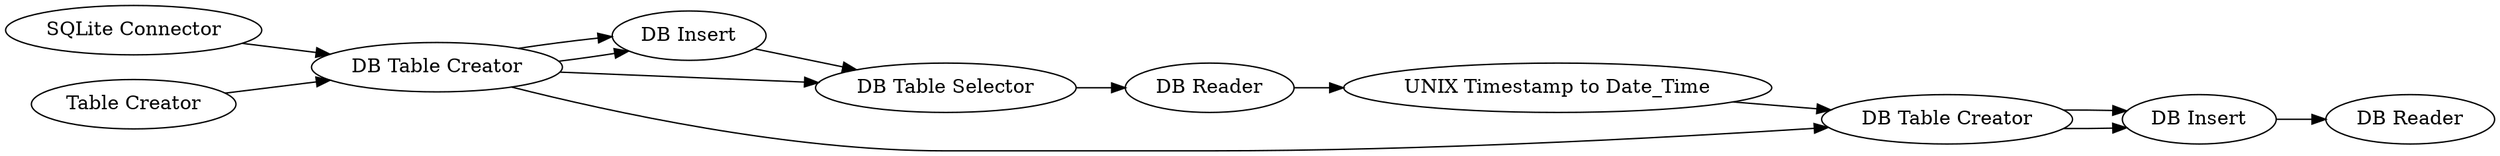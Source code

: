 digraph {
	1 [label="SQLite Connector"]
	2 [label="Table Creator"]
	3 [label="DB Table Creator"]
	5 [label="DB Insert"]
	6 [label="DB Table Selector"]
	7 [label="DB Reader"]
	8 [label="UNIX Timestamp to Date_Time"]
	9 [label="DB Insert"]
	10 [label="DB Table Creator"]
	12 [label="DB Reader"]
	1 -> 3
	2 -> 3
	3 -> 6
	3 -> 5
	3 -> 5
	3 -> 10
	5 -> 6
	6 -> 7
	7 -> 8
	8 -> 10
	9 -> 12
	10 -> 9
	10 -> 9
	rankdir=LR
}
